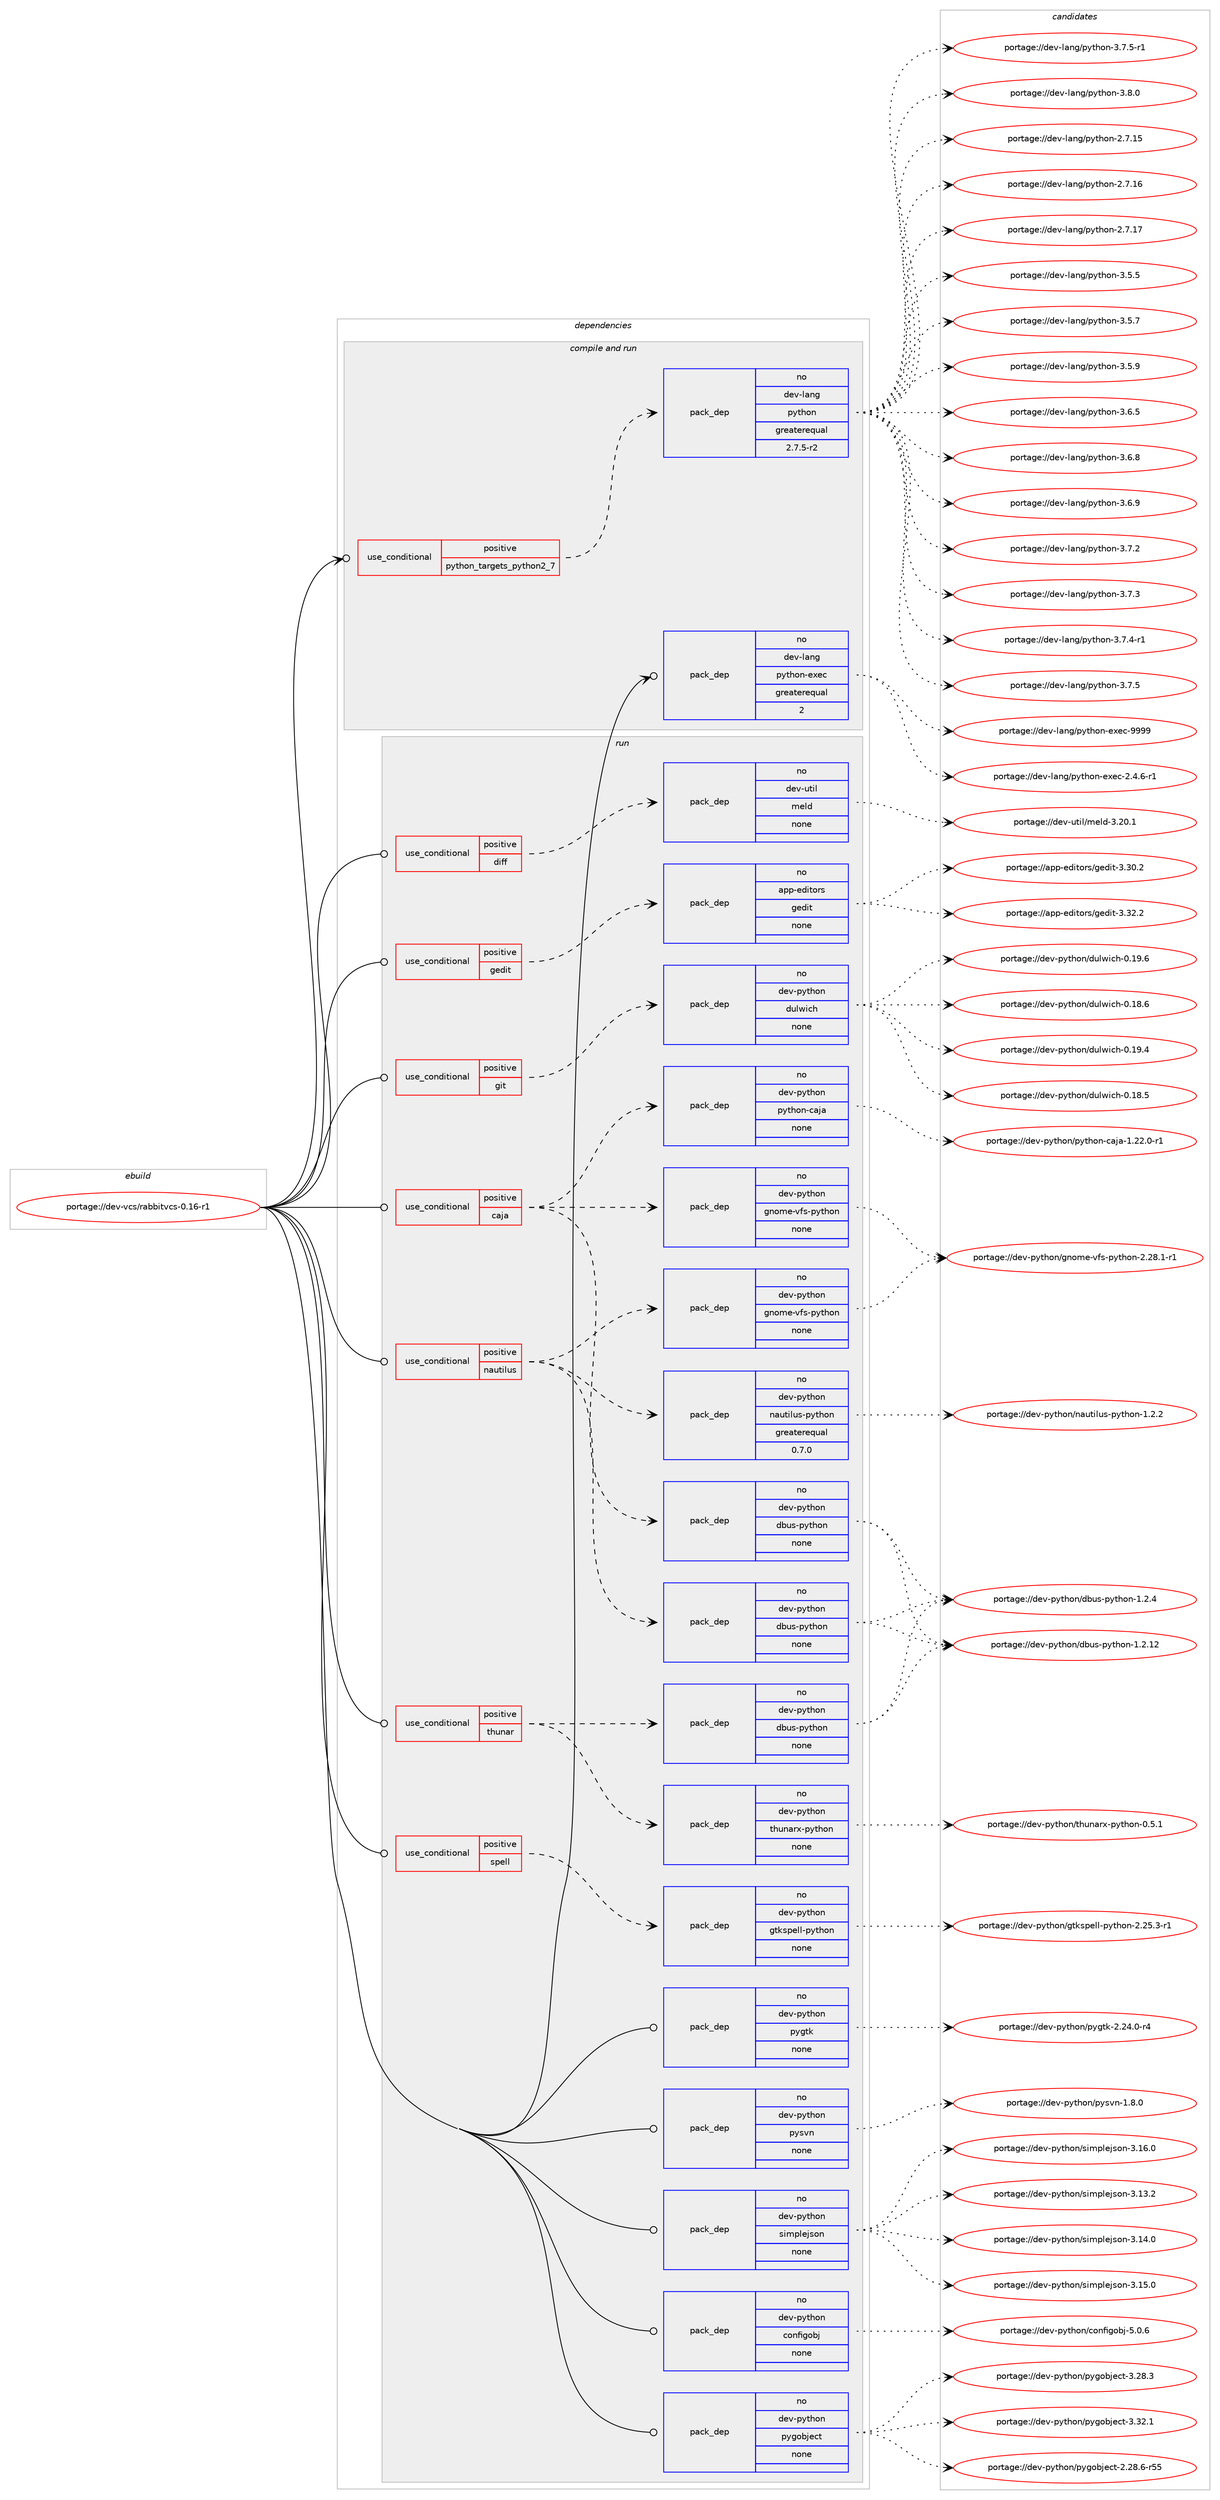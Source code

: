 digraph prolog {

# *************
# Graph options
# *************

newrank=true;
concentrate=true;
compound=true;
graph [rankdir=LR,fontname=Helvetica,fontsize=10,ranksep=1.5];#, ranksep=2.5, nodesep=0.2];
edge  [arrowhead=vee];
node  [fontname=Helvetica,fontsize=10];

# **********
# The ebuild
# **********

subgraph cluster_leftcol {
color=gray;
rank=same;
label=<<i>ebuild</i>>;
id [label="portage://dev-vcs/rabbitvcs-0.16-r1", color=red, width=4, href="../dev-vcs/rabbitvcs-0.16-r1.svg"];
}

# ****************
# The dependencies
# ****************

subgraph cluster_midcol {
color=gray;
label=<<i>dependencies</i>>;
subgraph cluster_compile {
fillcolor="#eeeeee";
style=filled;
label=<<i>compile</i>>;
}
subgraph cluster_compileandrun {
fillcolor="#eeeeee";
style=filled;
label=<<i>compile and run</i>>;
subgraph cond72476 {
dependency268236 [label=<<TABLE BORDER="0" CELLBORDER="1" CELLSPACING="0" CELLPADDING="4"><TR><TD ROWSPAN="3" CELLPADDING="10">use_conditional</TD></TR><TR><TD>positive</TD></TR><TR><TD>python_targets_python2_7</TD></TR></TABLE>>, shape=none, color=red];
subgraph pack192018 {
dependency268237 [label=<<TABLE BORDER="0" CELLBORDER="1" CELLSPACING="0" CELLPADDING="4" WIDTH="220"><TR><TD ROWSPAN="6" CELLPADDING="30">pack_dep</TD></TR><TR><TD WIDTH="110">no</TD></TR><TR><TD>dev-lang</TD></TR><TR><TD>python</TD></TR><TR><TD>greaterequal</TD></TR><TR><TD>2.7.5-r2</TD></TR></TABLE>>, shape=none, color=blue];
}
dependency268236:e -> dependency268237:w [weight=20,style="dashed",arrowhead="vee"];
}
id:e -> dependency268236:w [weight=20,style="solid",arrowhead="odotvee"];
subgraph pack192019 {
dependency268238 [label=<<TABLE BORDER="0" CELLBORDER="1" CELLSPACING="0" CELLPADDING="4" WIDTH="220"><TR><TD ROWSPAN="6" CELLPADDING="30">pack_dep</TD></TR><TR><TD WIDTH="110">no</TD></TR><TR><TD>dev-lang</TD></TR><TR><TD>python-exec</TD></TR><TR><TD>greaterequal</TD></TR><TR><TD>2</TD></TR></TABLE>>, shape=none, color=blue];
}
id:e -> dependency268238:w [weight=20,style="solid",arrowhead="odotvee"];
}
subgraph cluster_run {
fillcolor="#eeeeee";
style=filled;
label=<<i>run</i>>;
subgraph cond72477 {
dependency268239 [label=<<TABLE BORDER="0" CELLBORDER="1" CELLSPACING="0" CELLPADDING="4"><TR><TD ROWSPAN="3" CELLPADDING="10">use_conditional</TD></TR><TR><TD>positive</TD></TR><TR><TD>caja</TD></TR></TABLE>>, shape=none, color=red];
subgraph pack192020 {
dependency268240 [label=<<TABLE BORDER="0" CELLBORDER="1" CELLSPACING="0" CELLPADDING="4" WIDTH="220"><TR><TD ROWSPAN="6" CELLPADDING="30">pack_dep</TD></TR><TR><TD WIDTH="110">no</TD></TR><TR><TD>dev-python</TD></TR><TR><TD>python-caja</TD></TR><TR><TD>none</TD></TR><TR><TD></TD></TR></TABLE>>, shape=none, color=blue];
}
dependency268239:e -> dependency268240:w [weight=20,style="dashed",arrowhead="vee"];
subgraph pack192021 {
dependency268241 [label=<<TABLE BORDER="0" CELLBORDER="1" CELLSPACING="0" CELLPADDING="4" WIDTH="220"><TR><TD ROWSPAN="6" CELLPADDING="30">pack_dep</TD></TR><TR><TD WIDTH="110">no</TD></TR><TR><TD>dev-python</TD></TR><TR><TD>dbus-python</TD></TR><TR><TD>none</TD></TR><TR><TD></TD></TR></TABLE>>, shape=none, color=blue];
}
dependency268239:e -> dependency268241:w [weight=20,style="dashed",arrowhead="vee"];
subgraph pack192022 {
dependency268242 [label=<<TABLE BORDER="0" CELLBORDER="1" CELLSPACING="0" CELLPADDING="4" WIDTH="220"><TR><TD ROWSPAN="6" CELLPADDING="30">pack_dep</TD></TR><TR><TD WIDTH="110">no</TD></TR><TR><TD>dev-python</TD></TR><TR><TD>gnome-vfs-python</TD></TR><TR><TD>none</TD></TR><TR><TD></TD></TR></TABLE>>, shape=none, color=blue];
}
dependency268239:e -> dependency268242:w [weight=20,style="dashed",arrowhead="vee"];
}
id:e -> dependency268239:w [weight=20,style="solid",arrowhead="odot"];
subgraph cond72478 {
dependency268243 [label=<<TABLE BORDER="0" CELLBORDER="1" CELLSPACING="0" CELLPADDING="4"><TR><TD ROWSPAN="3" CELLPADDING="10">use_conditional</TD></TR><TR><TD>positive</TD></TR><TR><TD>diff</TD></TR></TABLE>>, shape=none, color=red];
subgraph pack192023 {
dependency268244 [label=<<TABLE BORDER="0" CELLBORDER="1" CELLSPACING="0" CELLPADDING="4" WIDTH="220"><TR><TD ROWSPAN="6" CELLPADDING="30">pack_dep</TD></TR><TR><TD WIDTH="110">no</TD></TR><TR><TD>dev-util</TD></TR><TR><TD>meld</TD></TR><TR><TD>none</TD></TR><TR><TD></TD></TR></TABLE>>, shape=none, color=blue];
}
dependency268243:e -> dependency268244:w [weight=20,style="dashed",arrowhead="vee"];
}
id:e -> dependency268243:w [weight=20,style="solid",arrowhead="odot"];
subgraph cond72479 {
dependency268245 [label=<<TABLE BORDER="0" CELLBORDER="1" CELLSPACING="0" CELLPADDING="4"><TR><TD ROWSPAN="3" CELLPADDING="10">use_conditional</TD></TR><TR><TD>positive</TD></TR><TR><TD>gedit</TD></TR></TABLE>>, shape=none, color=red];
subgraph pack192024 {
dependency268246 [label=<<TABLE BORDER="0" CELLBORDER="1" CELLSPACING="0" CELLPADDING="4" WIDTH="220"><TR><TD ROWSPAN="6" CELLPADDING="30">pack_dep</TD></TR><TR><TD WIDTH="110">no</TD></TR><TR><TD>app-editors</TD></TR><TR><TD>gedit</TD></TR><TR><TD>none</TD></TR><TR><TD></TD></TR></TABLE>>, shape=none, color=blue];
}
dependency268245:e -> dependency268246:w [weight=20,style="dashed",arrowhead="vee"];
}
id:e -> dependency268245:w [weight=20,style="solid",arrowhead="odot"];
subgraph cond72480 {
dependency268247 [label=<<TABLE BORDER="0" CELLBORDER="1" CELLSPACING="0" CELLPADDING="4"><TR><TD ROWSPAN="3" CELLPADDING="10">use_conditional</TD></TR><TR><TD>positive</TD></TR><TR><TD>git</TD></TR></TABLE>>, shape=none, color=red];
subgraph pack192025 {
dependency268248 [label=<<TABLE BORDER="0" CELLBORDER="1" CELLSPACING="0" CELLPADDING="4" WIDTH="220"><TR><TD ROWSPAN="6" CELLPADDING="30">pack_dep</TD></TR><TR><TD WIDTH="110">no</TD></TR><TR><TD>dev-python</TD></TR><TR><TD>dulwich</TD></TR><TR><TD>none</TD></TR><TR><TD></TD></TR></TABLE>>, shape=none, color=blue];
}
dependency268247:e -> dependency268248:w [weight=20,style="dashed",arrowhead="vee"];
}
id:e -> dependency268247:w [weight=20,style="solid",arrowhead="odot"];
subgraph cond72481 {
dependency268249 [label=<<TABLE BORDER="0" CELLBORDER="1" CELLSPACING="0" CELLPADDING="4"><TR><TD ROWSPAN="3" CELLPADDING="10">use_conditional</TD></TR><TR><TD>positive</TD></TR><TR><TD>nautilus</TD></TR></TABLE>>, shape=none, color=red];
subgraph pack192026 {
dependency268250 [label=<<TABLE BORDER="0" CELLBORDER="1" CELLSPACING="0" CELLPADDING="4" WIDTH="220"><TR><TD ROWSPAN="6" CELLPADDING="30">pack_dep</TD></TR><TR><TD WIDTH="110">no</TD></TR><TR><TD>dev-python</TD></TR><TR><TD>nautilus-python</TD></TR><TR><TD>greaterequal</TD></TR><TR><TD>0.7.0</TD></TR></TABLE>>, shape=none, color=blue];
}
dependency268249:e -> dependency268250:w [weight=20,style="dashed",arrowhead="vee"];
subgraph pack192027 {
dependency268251 [label=<<TABLE BORDER="0" CELLBORDER="1" CELLSPACING="0" CELLPADDING="4" WIDTH="220"><TR><TD ROWSPAN="6" CELLPADDING="30">pack_dep</TD></TR><TR><TD WIDTH="110">no</TD></TR><TR><TD>dev-python</TD></TR><TR><TD>dbus-python</TD></TR><TR><TD>none</TD></TR><TR><TD></TD></TR></TABLE>>, shape=none, color=blue];
}
dependency268249:e -> dependency268251:w [weight=20,style="dashed",arrowhead="vee"];
subgraph pack192028 {
dependency268252 [label=<<TABLE BORDER="0" CELLBORDER="1" CELLSPACING="0" CELLPADDING="4" WIDTH="220"><TR><TD ROWSPAN="6" CELLPADDING="30">pack_dep</TD></TR><TR><TD WIDTH="110">no</TD></TR><TR><TD>dev-python</TD></TR><TR><TD>gnome-vfs-python</TD></TR><TR><TD>none</TD></TR><TR><TD></TD></TR></TABLE>>, shape=none, color=blue];
}
dependency268249:e -> dependency268252:w [weight=20,style="dashed",arrowhead="vee"];
}
id:e -> dependency268249:w [weight=20,style="solid",arrowhead="odot"];
subgraph cond72482 {
dependency268253 [label=<<TABLE BORDER="0" CELLBORDER="1" CELLSPACING="0" CELLPADDING="4"><TR><TD ROWSPAN="3" CELLPADDING="10">use_conditional</TD></TR><TR><TD>positive</TD></TR><TR><TD>spell</TD></TR></TABLE>>, shape=none, color=red];
subgraph pack192029 {
dependency268254 [label=<<TABLE BORDER="0" CELLBORDER="1" CELLSPACING="0" CELLPADDING="4" WIDTH="220"><TR><TD ROWSPAN="6" CELLPADDING="30">pack_dep</TD></TR><TR><TD WIDTH="110">no</TD></TR><TR><TD>dev-python</TD></TR><TR><TD>gtkspell-python</TD></TR><TR><TD>none</TD></TR><TR><TD></TD></TR></TABLE>>, shape=none, color=blue];
}
dependency268253:e -> dependency268254:w [weight=20,style="dashed",arrowhead="vee"];
}
id:e -> dependency268253:w [weight=20,style="solid",arrowhead="odot"];
subgraph cond72483 {
dependency268255 [label=<<TABLE BORDER="0" CELLBORDER="1" CELLSPACING="0" CELLPADDING="4"><TR><TD ROWSPAN="3" CELLPADDING="10">use_conditional</TD></TR><TR><TD>positive</TD></TR><TR><TD>thunar</TD></TR></TABLE>>, shape=none, color=red];
subgraph pack192030 {
dependency268256 [label=<<TABLE BORDER="0" CELLBORDER="1" CELLSPACING="0" CELLPADDING="4" WIDTH="220"><TR><TD ROWSPAN="6" CELLPADDING="30">pack_dep</TD></TR><TR><TD WIDTH="110">no</TD></TR><TR><TD>dev-python</TD></TR><TR><TD>thunarx-python</TD></TR><TR><TD>none</TD></TR><TR><TD></TD></TR></TABLE>>, shape=none, color=blue];
}
dependency268255:e -> dependency268256:w [weight=20,style="dashed",arrowhead="vee"];
subgraph pack192031 {
dependency268257 [label=<<TABLE BORDER="0" CELLBORDER="1" CELLSPACING="0" CELLPADDING="4" WIDTH="220"><TR><TD ROWSPAN="6" CELLPADDING="30">pack_dep</TD></TR><TR><TD WIDTH="110">no</TD></TR><TR><TD>dev-python</TD></TR><TR><TD>dbus-python</TD></TR><TR><TD>none</TD></TR><TR><TD></TD></TR></TABLE>>, shape=none, color=blue];
}
dependency268255:e -> dependency268257:w [weight=20,style="dashed",arrowhead="vee"];
}
id:e -> dependency268255:w [weight=20,style="solid",arrowhead="odot"];
subgraph pack192032 {
dependency268258 [label=<<TABLE BORDER="0" CELLBORDER="1" CELLSPACING="0" CELLPADDING="4" WIDTH="220"><TR><TD ROWSPAN="6" CELLPADDING="30">pack_dep</TD></TR><TR><TD WIDTH="110">no</TD></TR><TR><TD>dev-python</TD></TR><TR><TD>configobj</TD></TR><TR><TD>none</TD></TR><TR><TD></TD></TR></TABLE>>, shape=none, color=blue];
}
id:e -> dependency268258:w [weight=20,style="solid",arrowhead="odot"];
subgraph pack192033 {
dependency268259 [label=<<TABLE BORDER="0" CELLBORDER="1" CELLSPACING="0" CELLPADDING="4" WIDTH="220"><TR><TD ROWSPAN="6" CELLPADDING="30">pack_dep</TD></TR><TR><TD WIDTH="110">no</TD></TR><TR><TD>dev-python</TD></TR><TR><TD>pygobject</TD></TR><TR><TD>none</TD></TR><TR><TD></TD></TR></TABLE>>, shape=none, color=blue];
}
id:e -> dependency268259:w [weight=20,style="solid",arrowhead="odot"];
subgraph pack192034 {
dependency268260 [label=<<TABLE BORDER="0" CELLBORDER="1" CELLSPACING="0" CELLPADDING="4" WIDTH="220"><TR><TD ROWSPAN="6" CELLPADDING="30">pack_dep</TD></TR><TR><TD WIDTH="110">no</TD></TR><TR><TD>dev-python</TD></TR><TR><TD>pygtk</TD></TR><TR><TD>none</TD></TR><TR><TD></TD></TR></TABLE>>, shape=none, color=blue];
}
id:e -> dependency268260:w [weight=20,style="solid",arrowhead="odot"];
subgraph pack192035 {
dependency268261 [label=<<TABLE BORDER="0" CELLBORDER="1" CELLSPACING="0" CELLPADDING="4" WIDTH="220"><TR><TD ROWSPAN="6" CELLPADDING="30">pack_dep</TD></TR><TR><TD WIDTH="110">no</TD></TR><TR><TD>dev-python</TD></TR><TR><TD>pysvn</TD></TR><TR><TD>none</TD></TR><TR><TD></TD></TR></TABLE>>, shape=none, color=blue];
}
id:e -> dependency268261:w [weight=20,style="solid",arrowhead="odot"];
subgraph pack192036 {
dependency268262 [label=<<TABLE BORDER="0" CELLBORDER="1" CELLSPACING="0" CELLPADDING="4" WIDTH="220"><TR><TD ROWSPAN="6" CELLPADDING="30">pack_dep</TD></TR><TR><TD WIDTH="110">no</TD></TR><TR><TD>dev-python</TD></TR><TR><TD>simplejson</TD></TR><TR><TD>none</TD></TR><TR><TD></TD></TR></TABLE>>, shape=none, color=blue];
}
id:e -> dependency268262:w [weight=20,style="solid",arrowhead="odot"];
}
}

# **************
# The candidates
# **************

subgraph cluster_choices {
rank=same;
color=gray;
label=<<i>candidates</i>>;

subgraph choice192018 {
color=black;
nodesep=1;
choiceportage10010111845108971101034711212111610411111045504655464953 [label="portage://dev-lang/python-2.7.15", color=red, width=4,href="../dev-lang/python-2.7.15.svg"];
choiceportage10010111845108971101034711212111610411111045504655464954 [label="portage://dev-lang/python-2.7.16", color=red, width=4,href="../dev-lang/python-2.7.16.svg"];
choiceportage10010111845108971101034711212111610411111045504655464955 [label="portage://dev-lang/python-2.7.17", color=red, width=4,href="../dev-lang/python-2.7.17.svg"];
choiceportage100101118451089711010347112121116104111110455146534653 [label="portage://dev-lang/python-3.5.5", color=red, width=4,href="../dev-lang/python-3.5.5.svg"];
choiceportage100101118451089711010347112121116104111110455146534655 [label="portage://dev-lang/python-3.5.7", color=red, width=4,href="../dev-lang/python-3.5.7.svg"];
choiceportage100101118451089711010347112121116104111110455146534657 [label="portage://dev-lang/python-3.5.9", color=red, width=4,href="../dev-lang/python-3.5.9.svg"];
choiceportage100101118451089711010347112121116104111110455146544653 [label="portage://dev-lang/python-3.6.5", color=red, width=4,href="../dev-lang/python-3.6.5.svg"];
choiceportage100101118451089711010347112121116104111110455146544656 [label="portage://dev-lang/python-3.6.8", color=red, width=4,href="../dev-lang/python-3.6.8.svg"];
choiceportage100101118451089711010347112121116104111110455146544657 [label="portage://dev-lang/python-3.6.9", color=red, width=4,href="../dev-lang/python-3.6.9.svg"];
choiceportage100101118451089711010347112121116104111110455146554650 [label="portage://dev-lang/python-3.7.2", color=red, width=4,href="../dev-lang/python-3.7.2.svg"];
choiceportage100101118451089711010347112121116104111110455146554651 [label="portage://dev-lang/python-3.7.3", color=red, width=4,href="../dev-lang/python-3.7.3.svg"];
choiceportage1001011184510897110103471121211161041111104551465546524511449 [label="portage://dev-lang/python-3.7.4-r1", color=red, width=4,href="../dev-lang/python-3.7.4-r1.svg"];
choiceportage100101118451089711010347112121116104111110455146554653 [label="portage://dev-lang/python-3.7.5", color=red, width=4,href="../dev-lang/python-3.7.5.svg"];
choiceportage1001011184510897110103471121211161041111104551465546534511449 [label="portage://dev-lang/python-3.7.5-r1", color=red, width=4,href="../dev-lang/python-3.7.5-r1.svg"];
choiceportage100101118451089711010347112121116104111110455146564648 [label="portage://dev-lang/python-3.8.0", color=red, width=4,href="../dev-lang/python-3.8.0.svg"];
dependency268237:e -> choiceportage10010111845108971101034711212111610411111045504655464953:w [style=dotted,weight="100"];
dependency268237:e -> choiceportage10010111845108971101034711212111610411111045504655464954:w [style=dotted,weight="100"];
dependency268237:e -> choiceportage10010111845108971101034711212111610411111045504655464955:w [style=dotted,weight="100"];
dependency268237:e -> choiceportage100101118451089711010347112121116104111110455146534653:w [style=dotted,weight="100"];
dependency268237:e -> choiceportage100101118451089711010347112121116104111110455146534655:w [style=dotted,weight="100"];
dependency268237:e -> choiceportage100101118451089711010347112121116104111110455146534657:w [style=dotted,weight="100"];
dependency268237:e -> choiceportage100101118451089711010347112121116104111110455146544653:w [style=dotted,weight="100"];
dependency268237:e -> choiceportage100101118451089711010347112121116104111110455146544656:w [style=dotted,weight="100"];
dependency268237:e -> choiceportage100101118451089711010347112121116104111110455146544657:w [style=dotted,weight="100"];
dependency268237:e -> choiceportage100101118451089711010347112121116104111110455146554650:w [style=dotted,weight="100"];
dependency268237:e -> choiceportage100101118451089711010347112121116104111110455146554651:w [style=dotted,weight="100"];
dependency268237:e -> choiceportage1001011184510897110103471121211161041111104551465546524511449:w [style=dotted,weight="100"];
dependency268237:e -> choiceportage100101118451089711010347112121116104111110455146554653:w [style=dotted,weight="100"];
dependency268237:e -> choiceportage1001011184510897110103471121211161041111104551465546534511449:w [style=dotted,weight="100"];
dependency268237:e -> choiceportage100101118451089711010347112121116104111110455146564648:w [style=dotted,weight="100"];
}
subgraph choice192019 {
color=black;
nodesep=1;
choiceportage10010111845108971101034711212111610411111045101120101994550465246544511449 [label="portage://dev-lang/python-exec-2.4.6-r1", color=red, width=4,href="../dev-lang/python-exec-2.4.6-r1.svg"];
choiceportage10010111845108971101034711212111610411111045101120101994557575757 [label="portage://dev-lang/python-exec-9999", color=red, width=4,href="../dev-lang/python-exec-9999.svg"];
dependency268238:e -> choiceportage10010111845108971101034711212111610411111045101120101994550465246544511449:w [style=dotted,weight="100"];
dependency268238:e -> choiceportage10010111845108971101034711212111610411111045101120101994557575757:w [style=dotted,weight="100"];
}
subgraph choice192020 {
color=black;
nodesep=1;
choiceportage100101118451121211161041111104711212111610411111045999710697454946505046484511449 [label="portage://dev-python/python-caja-1.22.0-r1", color=red, width=4,href="../dev-python/python-caja-1.22.0-r1.svg"];
dependency268240:e -> choiceportage100101118451121211161041111104711212111610411111045999710697454946505046484511449:w [style=dotted,weight="100"];
}
subgraph choice192021 {
color=black;
nodesep=1;
choiceportage1001011184511212111610411111047100981171154511212111610411111045494650464950 [label="portage://dev-python/dbus-python-1.2.12", color=red, width=4,href="../dev-python/dbus-python-1.2.12.svg"];
choiceportage10010111845112121116104111110471009811711545112121116104111110454946504652 [label="portage://dev-python/dbus-python-1.2.4", color=red, width=4,href="../dev-python/dbus-python-1.2.4.svg"];
dependency268241:e -> choiceportage1001011184511212111610411111047100981171154511212111610411111045494650464950:w [style=dotted,weight="100"];
dependency268241:e -> choiceportage10010111845112121116104111110471009811711545112121116104111110454946504652:w [style=dotted,weight="100"];
}
subgraph choice192022 {
color=black;
nodesep=1;
choiceportage10010111845112121116104111110471031101111091014511810211545112121116104111110455046505646494511449 [label="portage://dev-python/gnome-vfs-python-2.28.1-r1", color=red, width=4,href="../dev-python/gnome-vfs-python-2.28.1-r1.svg"];
dependency268242:e -> choiceportage10010111845112121116104111110471031101111091014511810211545112121116104111110455046505646494511449:w [style=dotted,weight="100"];
}
subgraph choice192023 {
color=black;
nodesep=1;
choiceportage100101118451171161051084710910110810045514650484649 [label="portage://dev-util/meld-3.20.1", color=red, width=4,href="../dev-util/meld-3.20.1.svg"];
dependency268244:e -> choiceportage100101118451171161051084710910110810045514650484649:w [style=dotted,weight="100"];
}
subgraph choice192024 {
color=black;
nodesep=1;
choiceportage97112112451011001051161111141154710310110010511645514651484650 [label="portage://app-editors/gedit-3.30.2", color=red, width=4,href="../app-editors/gedit-3.30.2.svg"];
choiceportage97112112451011001051161111141154710310110010511645514651504650 [label="portage://app-editors/gedit-3.32.2", color=red, width=4,href="../app-editors/gedit-3.32.2.svg"];
dependency268246:e -> choiceportage97112112451011001051161111141154710310110010511645514651484650:w [style=dotted,weight="100"];
dependency268246:e -> choiceportage97112112451011001051161111141154710310110010511645514651504650:w [style=dotted,weight="100"];
}
subgraph choice192025 {
color=black;
nodesep=1;
choiceportage10010111845112121116104111110471001171081191059910445484649564653 [label="portage://dev-python/dulwich-0.18.5", color=red, width=4,href="../dev-python/dulwich-0.18.5.svg"];
choiceportage10010111845112121116104111110471001171081191059910445484649564654 [label="portage://dev-python/dulwich-0.18.6", color=red, width=4,href="../dev-python/dulwich-0.18.6.svg"];
choiceportage10010111845112121116104111110471001171081191059910445484649574652 [label="portage://dev-python/dulwich-0.19.4", color=red, width=4,href="../dev-python/dulwich-0.19.4.svg"];
choiceportage10010111845112121116104111110471001171081191059910445484649574654 [label="portage://dev-python/dulwich-0.19.6", color=red, width=4,href="../dev-python/dulwich-0.19.6.svg"];
dependency268248:e -> choiceportage10010111845112121116104111110471001171081191059910445484649564653:w [style=dotted,weight="100"];
dependency268248:e -> choiceportage10010111845112121116104111110471001171081191059910445484649564654:w [style=dotted,weight="100"];
dependency268248:e -> choiceportage10010111845112121116104111110471001171081191059910445484649574652:w [style=dotted,weight="100"];
dependency268248:e -> choiceportage10010111845112121116104111110471001171081191059910445484649574654:w [style=dotted,weight="100"];
}
subgraph choice192026 {
color=black;
nodesep=1;
choiceportage10010111845112121116104111110471109711711610510811711545112121116104111110454946504650 [label="portage://dev-python/nautilus-python-1.2.2", color=red, width=4,href="../dev-python/nautilus-python-1.2.2.svg"];
dependency268250:e -> choiceportage10010111845112121116104111110471109711711610510811711545112121116104111110454946504650:w [style=dotted,weight="100"];
}
subgraph choice192027 {
color=black;
nodesep=1;
choiceportage1001011184511212111610411111047100981171154511212111610411111045494650464950 [label="portage://dev-python/dbus-python-1.2.12", color=red, width=4,href="../dev-python/dbus-python-1.2.12.svg"];
choiceportage10010111845112121116104111110471009811711545112121116104111110454946504652 [label="portage://dev-python/dbus-python-1.2.4", color=red, width=4,href="../dev-python/dbus-python-1.2.4.svg"];
dependency268251:e -> choiceportage1001011184511212111610411111047100981171154511212111610411111045494650464950:w [style=dotted,weight="100"];
dependency268251:e -> choiceportage10010111845112121116104111110471009811711545112121116104111110454946504652:w [style=dotted,weight="100"];
}
subgraph choice192028 {
color=black;
nodesep=1;
choiceportage10010111845112121116104111110471031101111091014511810211545112121116104111110455046505646494511449 [label="portage://dev-python/gnome-vfs-python-2.28.1-r1", color=red, width=4,href="../dev-python/gnome-vfs-python-2.28.1-r1.svg"];
dependency268252:e -> choiceportage10010111845112121116104111110471031101111091014511810211545112121116104111110455046505646494511449:w [style=dotted,weight="100"];
}
subgraph choice192029 {
color=black;
nodesep=1;
choiceportage100101118451121211161041111104710311610711511210110810845112121116104111110455046505346514511449 [label="portage://dev-python/gtkspell-python-2.25.3-r1", color=red, width=4,href="../dev-python/gtkspell-python-2.25.3-r1.svg"];
dependency268254:e -> choiceportage100101118451121211161041111104710311610711511210110810845112121116104111110455046505346514511449:w [style=dotted,weight="100"];
}
subgraph choice192030 {
color=black;
nodesep=1;
choiceportage10010111845112121116104111110471161041171109711412045112121116104111110454846534649 [label="portage://dev-python/thunarx-python-0.5.1", color=red, width=4,href="../dev-python/thunarx-python-0.5.1.svg"];
dependency268256:e -> choiceportage10010111845112121116104111110471161041171109711412045112121116104111110454846534649:w [style=dotted,weight="100"];
}
subgraph choice192031 {
color=black;
nodesep=1;
choiceportage1001011184511212111610411111047100981171154511212111610411111045494650464950 [label="portage://dev-python/dbus-python-1.2.12", color=red, width=4,href="../dev-python/dbus-python-1.2.12.svg"];
choiceportage10010111845112121116104111110471009811711545112121116104111110454946504652 [label="portage://dev-python/dbus-python-1.2.4", color=red, width=4,href="../dev-python/dbus-python-1.2.4.svg"];
dependency268257:e -> choiceportage1001011184511212111610411111047100981171154511212111610411111045494650464950:w [style=dotted,weight="100"];
dependency268257:e -> choiceportage10010111845112121116104111110471009811711545112121116104111110454946504652:w [style=dotted,weight="100"];
}
subgraph choice192032 {
color=black;
nodesep=1;
choiceportage10010111845112121116104111110479911111010210510311198106455346484654 [label="portage://dev-python/configobj-5.0.6", color=red, width=4,href="../dev-python/configobj-5.0.6.svg"];
dependency268258:e -> choiceportage10010111845112121116104111110479911111010210510311198106455346484654:w [style=dotted,weight="100"];
}
subgraph choice192033 {
color=black;
nodesep=1;
choiceportage1001011184511212111610411111047112121103111981061019911645504650564654451145353 [label="portage://dev-python/pygobject-2.28.6-r55", color=red, width=4,href="../dev-python/pygobject-2.28.6-r55.svg"];
choiceportage1001011184511212111610411111047112121103111981061019911645514650564651 [label="portage://dev-python/pygobject-3.28.3", color=red, width=4,href="../dev-python/pygobject-3.28.3.svg"];
choiceportage1001011184511212111610411111047112121103111981061019911645514651504649 [label="portage://dev-python/pygobject-3.32.1", color=red, width=4,href="../dev-python/pygobject-3.32.1.svg"];
dependency268259:e -> choiceportage1001011184511212111610411111047112121103111981061019911645504650564654451145353:w [style=dotted,weight="100"];
dependency268259:e -> choiceportage1001011184511212111610411111047112121103111981061019911645514650564651:w [style=dotted,weight="100"];
dependency268259:e -> choiceportage1001011184511212111610411111047112121103111981061019911645514651504649:w [style=dotted,weight="100"];
}
subgraph choice192034 {
color=black;
nodesep=1;
choiceportage1001011184511212111610411111047112121103116107455046505246484511452 [label="portage://dev-python/pygtk-2.24.0-r4", color=red, width=4,href="../dev-python/pygtk-2.24.0-r4.svg"];
dependency268260:e -> choiceportage1001011184511212111610411111047112121103116107455046505246484511452:w [style=dotted,weight="100"];
}
subgraph choice192035 {
color=black;
nodesep=1;
choiceportage1001011184511212111610411111047112121115118110454946564648 [label="portage://dev-python/pysvn-1.8.0", color=red, width=4,href="../dev-python/pysvn-1.8.0.svg"];
dependency268261:e -> choiceportage1001011184511212111610411111047112121115118110454946564648:w [style=dotted,weight="100"];
}
subgraph choice192036 {
color=black;
nodesep=1;
choiceportage100101118451121211161041111104711510510911210810110611511111045514649514650 [label="portage://dev-python/simplejson-3.13.2", color=red, width=4,href="../dev-python/simplejson-3.13.2.svg"];
choiceportage100101118451121211161041111104711510510911210810110611511111045514649524648 [label="portage://dev-python/simplejson-3.14.0", color=red, width=4,href="../dev-python/simplejson-3.14.0.svg"];
choiceportage100101118451121211161041111104711510510911210810110611511111045514649534648 [label="portage://dev-python/simplejson-3.15.0", color=red, width=4,href="../dev-python/simplejson-3.15.0.svg"];
choiceportage100101118451121211161041111104711510510911210810110611511111045514649544648 [label="portage://dev-python/simplejson-3.16.0", color=red, width=4,href="../dev-python/simplejson-3.16.0.svg"];
dependency268262:e -> choiceportage100101118451121211161041111104711510510911210810110611511111045514649514650:w [style=dotted,weight="100"];
dependency268262:e -> choiceportage100101118451121211161041111104711510510911210810110611511111045514649524648:w [style=dotted,weight="100"];
dependency268262:e -> choiceportage100101118451121211161041111104711510510911210810110611511111045514649534648:w [style=dotted,weight="100"];
dependency268262:e -> choiceportage100101118451121211161041111104711510510911210810110611511111045514649544648:w [style=dotted,weight="100"];
}
}

}
